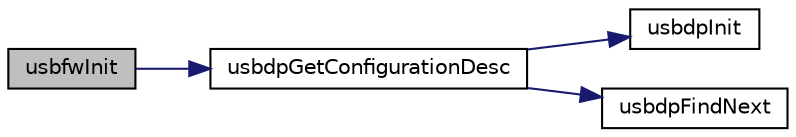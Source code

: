 digraph "usbfwInit"
{
  edge [fontname="Helvetica",fontsize="10",labelfontname="Helvetica",labelfontsize="10"];
  node [fontname="Helvetica",fontsize="10",shape=record];
  rankdir="LR";
  Node1 [label="usbfwInit",height=0.2,width=0.4,color="black", fillcolor="grey75", style="filled" fontcolor="black"];
  Node1 -> Node2 [color="midnightblue",fontsize="10",style="solid",fontname="Helvetica"];
  Node2 [label="usbdpGetConfigurationDesc",height=0.2,width=0.4,color="black", fillcolor="white", style="filled",URL="$group__module__usb__descriptor__parser.html#ga8ebd0fb9a85c4c5061775389002b38b2",tooltip="Locates a configuration descriptor. "];
  Node2 -> Node3 [color="midnightblue",fontsize="10",style="solid",fontname="Helvetica"];
  Node3 [label="usbdpInit",height=0.2,width=0.4,color="black", fillcolor="white", style="filled",URL="$group__module__usb__descriptor__parser.html#ga969fb908864bc605f3f2e63b07c4c49a",tooltip="Initializes a search. "];
  Node2 -> Node4 [color="midnightblue",fontsize="10",style="solid",fontname="Helvetica"];
  Node4 [label="usbdpFindNext",height=0.2,width=0.4,color="black", fillcolor="white", style="filled",URL="$group__module__usb__descriptor__parser.html#ga77b5056793751a52435cc5ef58faf7db",tooltip="Locates the descriptor of the wanted type. "];
}
